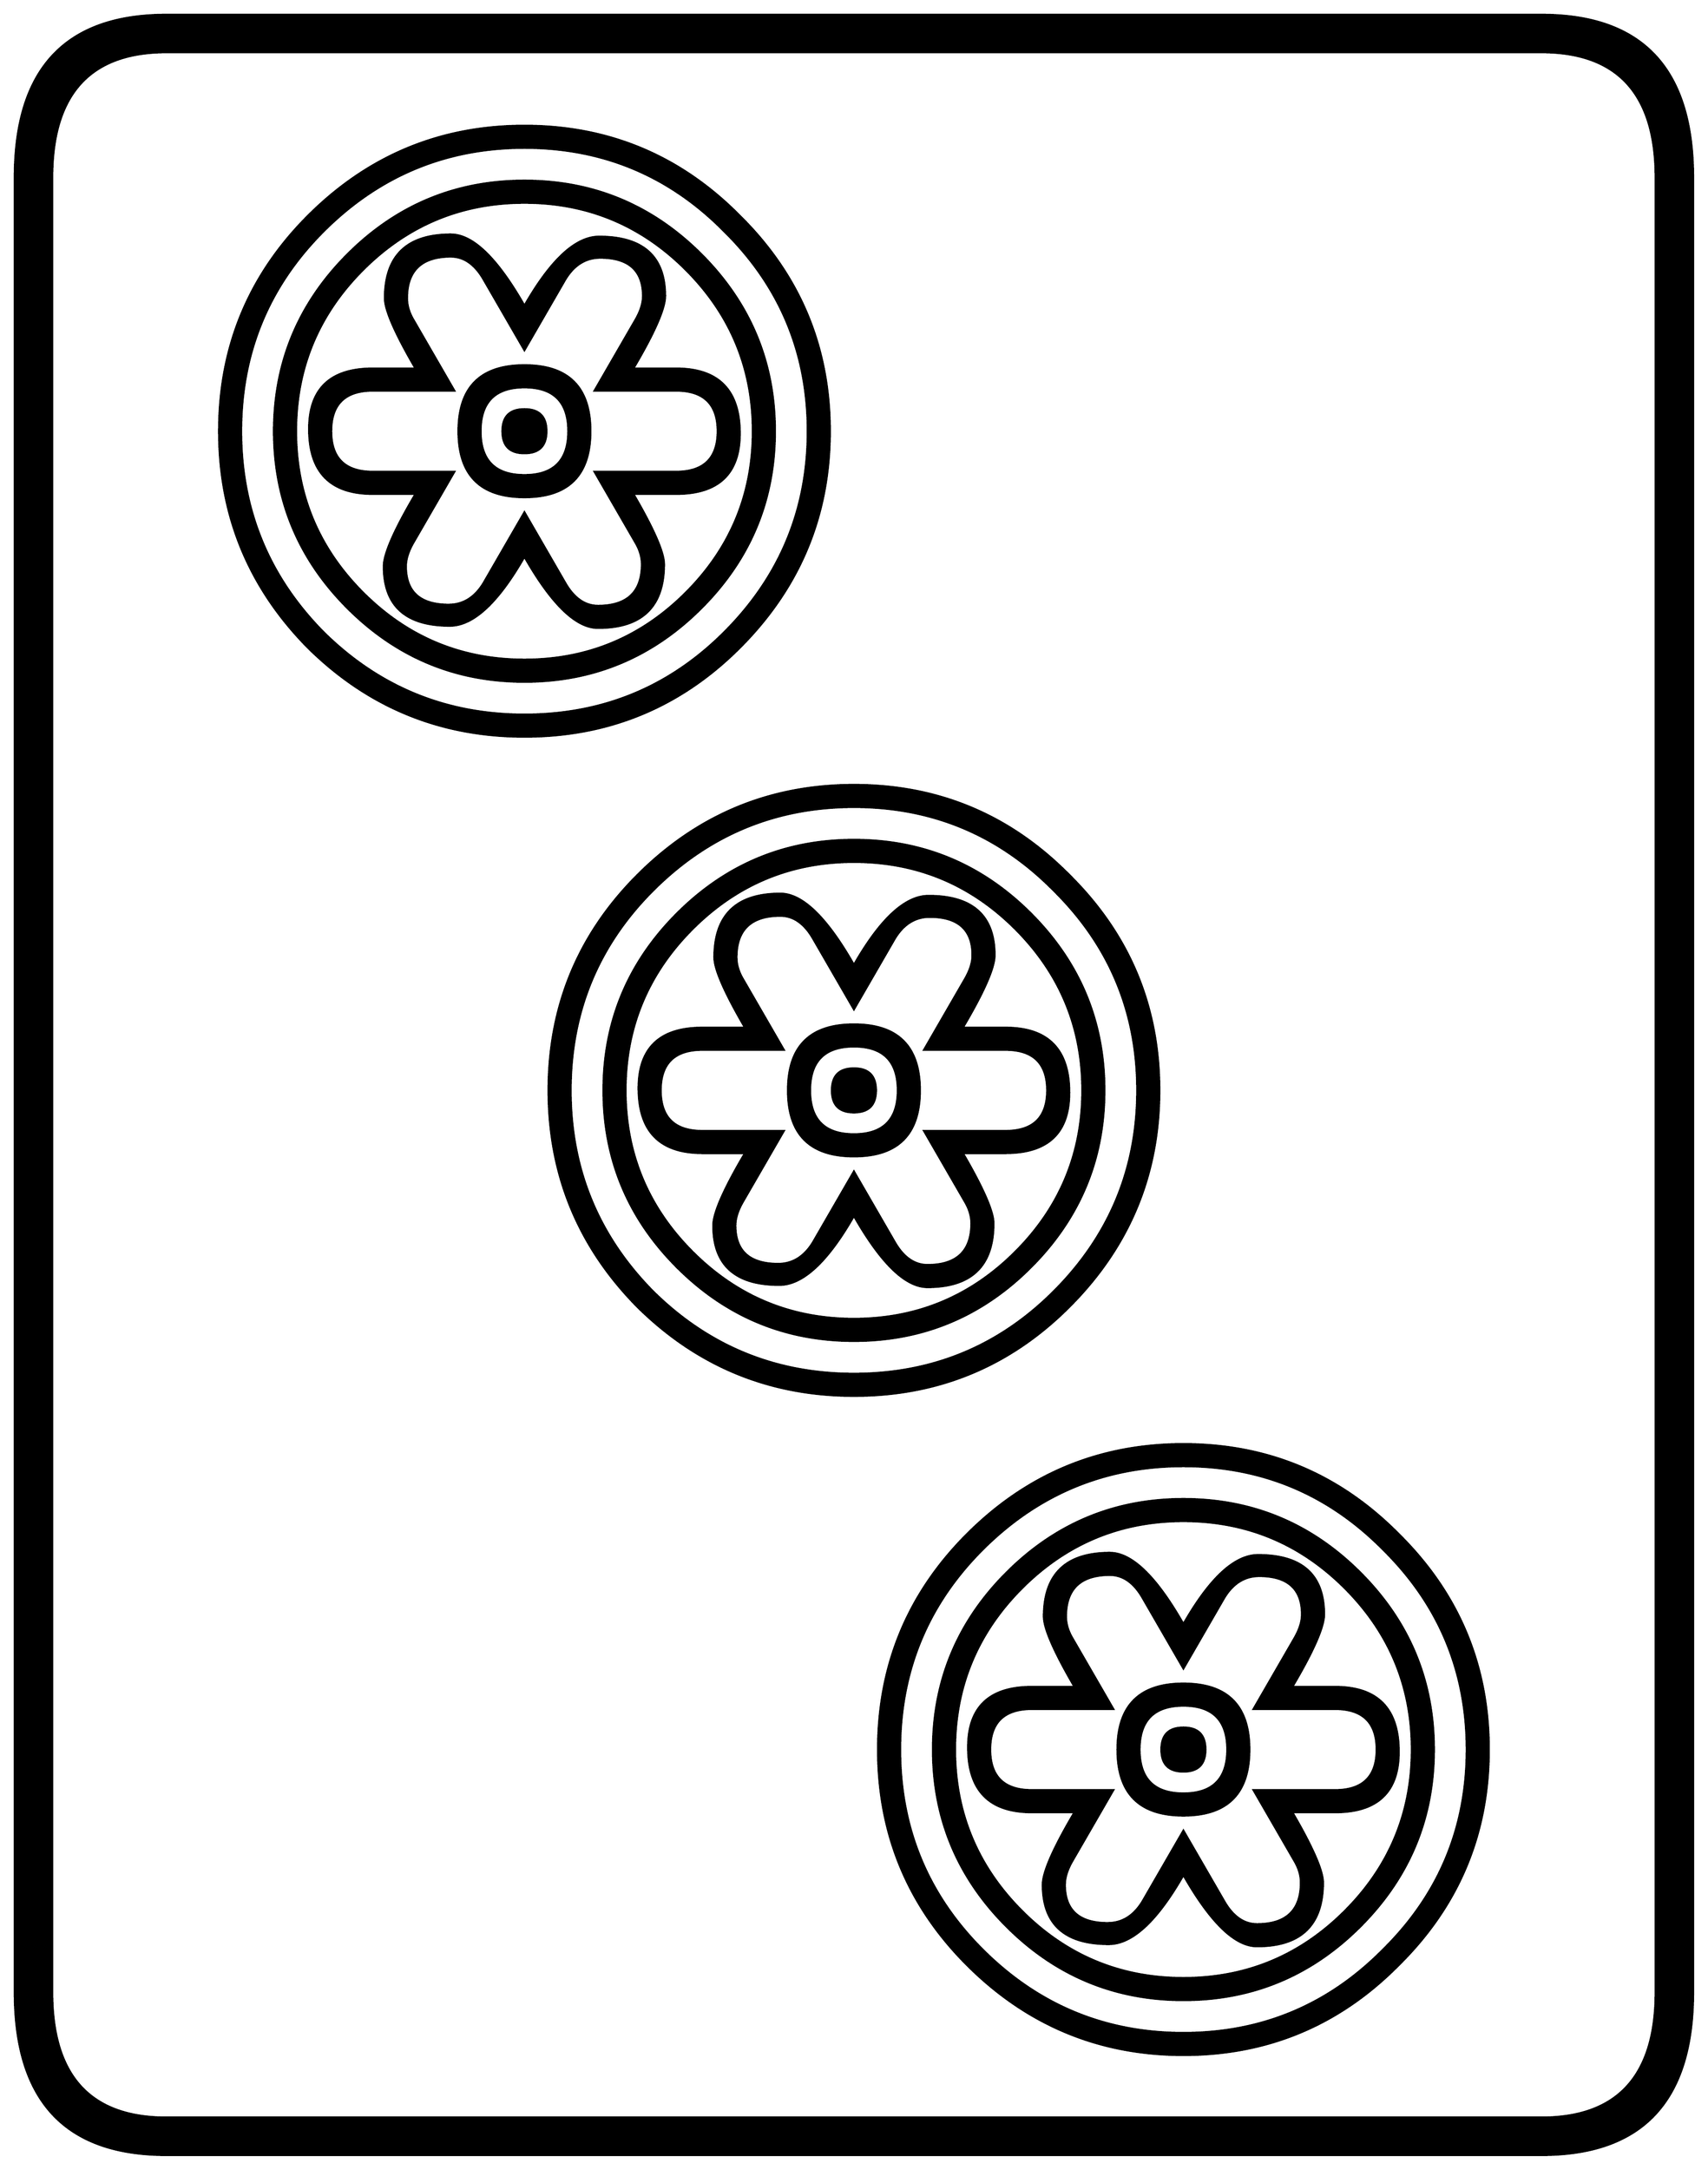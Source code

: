


\begin{tikzpicture}[y=0.80pt, x=0.80pt, yscale=-1.0, xscale=1.0, inner sep=0pt, outer sep=0pt]
\begin{scope}[shift={(100.0,1706.0)},nonzero rule]
  \path[draw=.,fill=.,line width=1.600pt] (1578.0,244.0) .. controls
    (1578.0,342.667) and (1532.0,392.0) .. (1440.0,392.0) --
    (188.0,392.0) .. controls (96.0,392.0) and (50.0,342.667) ..
    (50.0,244.0) -- (50.0,-1408.0) .. controls (50.0,-1506.667)
    and (96.0,-1556.0) .. (188.0,-1556.0) -- (1440.0,-1556.0) ..
    controls (1532.0,-1556.0) and (1578.0,-1506.667) ..
    (1578.0,-1408.0) -- (1578.0,244.0) -- cycle(1544.0,244.0) --
    (1544.0,-1408.0) .. controls (1544.0,-1484.0) and
    (1509.333,-1522.0) .. (1440.0,-1522.0) -- (188.0,-1522.0) ..
    controls (118.667,-1522.0) and (84.0,-1484.0) ..
    (84.0,-1408.0) -- (84.0,244.0) .. controls (84.0,320.0) and
    (118.667,358.0) .. (188.0,358.0) -- (1440.0,358.0) .. controls
    (1509.333,358.0) and (1544.0,320.0) .. (1544.0,244.0) --
    cycle(792.0,-1177.0) .. controls (792.0,-1100.333) and
    (764.667,-1034.667) .. (710.0,-980.0) .. controls (656.0,-926.0)
    and (590.667,-899.0) .. (514.0,-899.0) .. controls
    (437.333,-899.0) and (371.667,-926.0) .. (317.0,-980.0) ..
    controls (263.0,-1034.667) and (236.0,-1100.333) ..
    (236.0,-1177.0) .. controls (236.0,-1253.667) and
    (263.0,-1319.0) .. (317.0,-1373.0) .. controls
    (371.667,-1427.667) and (437.333,-1455.0) .. (514.0,-1455.0) ..
    controls (590.667,-1455.0) and (656.0,-1427.667) ..
    (710.0,-1373.0) .. controls (764.667,-1319.0) and
    (792.0,-1253.667) .. (792.0,-1177.0) -- cycle(1092.0,-577.0)
    .. controls (1092.0,-500.333) and (1064.667,-434.667) ..
    (1010.0,-380.0) .. controls (956.0,-326.0) and
    (890.667,-299.0) .. (814.0,-299.0) .. controls (737.333,-299.0)
    and (671.667,-326.0) .. (617.0,-380.0) .. controls
    (563.0,-434.667) and (536.0,-500.333) .. (536.0,-577.0) ..
    controls (536.0,-653.667) and (563.0,-719.0) .. (617.0,-773.0)
    .. controls (671.667,-827.667) and (737.333,-855.0) ..
    (814.0,-855.0) .. controls (890.667,-855.0) and (956.0,-827.667)
    .. (1010.0,-773.0) .. controls (1064.667,-719.0) and
    (1092.0,-653.667) .. (1092.0,-577.0) -- cycle(1392.0,23.0) ..
    controls (1392.0,99.667) and (1364.667,165.0) .. (1310.0,219.0)
    .. controls (1256.0,273.667) and (1190.667,301.0) ..
    (1114.0,301.0) .. controls (1037.333,301.0) and (971.667,273.667)
    .. (917.0,219.0) .. controls (863.0,165.0) and (836.0,99.667)
    .. (836.0,23.0) .. controls (836.0,-53.667) and (863.0,-119.0)
    .. (917.0,-173.0) .. controls (971.667,-227.667) and
    (1037.333,-255.0) .. (1114.0,-255.0) .. controls
    (1190.667,-255.0) and (1256.0,-227.667) .. (1310.0,-173.0) ..
    controls (1364.667,-119.0) and (1392.0,-53.667) .. (1392.0,23.0)
    -- cycle(772.0,-1177.0) .. controls (772.0,-1248.333) and
    (746.667,-1309.0) .. (696.0,-1359.0) .. controls
    (646.0,-1409.667) and (585.333,-1435.0) .. (514.0,-1435.0) ..
    controls (442.667,-1435.0) and (381.667,-1409.667) ..
    (331.0,-1359.0) .. controls (281.0,-1309.0) and
    (256.0,-1248.333) .. (256.0,-1177.0) .. controls
    (256.0,-1105.667) and (281.0,-1044.667) .. (331.0,-994.0) ..
    controls (381.667,-944.0) and (442.667,-919.0) .. (514.0,-919.0)
    .. controls (585.333,-919.0) and (646.0,-944.0) ..
    (696.0,-994.0) .. controls (746.667,-1044.667) and
    (772.0,-1105.667) .. (772.0,-1177.0) -- cycle(1072.0,-577.0)
    .. controls (1072.0,-648.333) and (1046.667,-709.0) ..
    (996.0,-759.0) .. controls (946.0,-809.667) and (885.333,-835.0)
    .. (814.0,-835.0) .. controls (742.667,-835.0) and
    (681.667,-809.667) .. (631.0,-759.0) .. controls (581.0,-709.0)
    and (556.0,-648.333) .. (556.0,-577.0) .. controls
    (556.0,-505.667) and (581.0,-444.667) .. (631.0,-394.0) ..
    controls (681.667,-344.0) and (742.667,-319.0) .. (814.0,-319.0)
    .. controls (885.333,-319.0) and (946.0,-344.0) ..
    (996.0,-394.0) .. controls (1046.667,-444.667) and
    (1072.0,-505.667) .. (1072.0,-577.0) -- cycle(1372.0,23.0) ..
    controls (1372.0,-48.333) and (1346.667,-109.0) ..
    (1296.0,-159.0) .. controls (1246.0,-209.667) and
    (1185.333,-235.0) .. (1114.0,-235.0) .. controls
    (1042.667,-235.0) and (981.667,-209.667) .. (931.0,-159.0) ..
    controls (881.0,-109.0) and (856.0,-48.333) .. (856.0,23.0) ..
    controls (856.0,94.333) and (881.0,155.0) .. (931.0,205.0) ..
    controls (981.667,255.667) and (1042.667,281.0) .. (1114.0,281.0)
    .. controls (1185.333,281.0) and (1246.0,255.667) ..
    (1296.0,205.0) .. controls (1346.667,155.0) and (1372.0,94.333)
    .. (1372.0,23.0) -- cycle(742.0,-1177.0) .. controls
    (742.0,-1114.333) and (719.667,-1060.667) .. (675.0,-1016.0) ..
    controls (630.333,-971.333) and (576.667,-949.0) .. (514.0,-949.0)
    .. controls (451.333,-949.0) and (397.667,-971.333) ..
    (353.0,-1016.0) .. controls (308.333,-1060.667) and
    (286.0,-1114.333) .. (286.0,-1177.0) .. controls
    (286.0,-1239.667) and (308.333,-1293.333) .. (353.0,-1338.0) ..
    controls (397.667,-1382.667) and (451.333,-1405.0) ..
    (514.0,-1405.0) .. controls (576.667,-1405.0) and
    (630.333,-1382.667) .. (675.0,-1338.0) .. controls
    (719.667,-1293.333) and (742.0,-1239.667) .. (742.0,-1177.0) --
    cycle(1042.0,-577.0) .. controls (1042.0,-514.333) and
    (1019.667,-460.667) .. (975.0,-416.0) .. controls (930.333,-371.333)
    and (876.667,-349.0) .. (814.0,-349.0) .. controls
    (751.333,-349.0) and (697.667,-371.333) .. (653.0,-416.0) ..
    controls (608.333,-460.667) and (586.0,-514.333) .. (586.0,-577.0)
    .. controls (586.0,-639.667) and (608.333,-693.333) ..
    (653.0,-738.0) .. controls (697.667,-782.667) and (751.333,-805.0)
    .. (814.0,-805.0) .. controls (876.667,-805.0) and
    (930.333,-782.667) .. (975.0,-738.0) .. controls (1019.667,-693.333)
    and (1042.0,-639.667) .. (1042.0,-577.0) -- cycle(1342.0,23.0)
    .. controls (1342.0,85.667) and (1319.667,139.333) ..
    (1275.0,184.0) .. controls (1230.333,228.667) and (1176.667,251.0)
    .. (1114.0,251.0) .. controls (1051.333,251.0) and
    (997.667,228.667) .. (953.0,184.0) .. controls (908.333,139.333) and
    (886.0,85.667) .. (886.0,23.0) .. controls (886.0,-39.667) and
    (908.333,-93.333) .. (953.0,-138.0) .. controls (997.667,-182.667)
    and (1051.333,-205.0) .. (1114.0,-205.0) .. controls
    (1176.667,-205.0) and (1230.333,-182.667) .. (1275.0,-138.0) ..
    controls (1319.667,-93.333) and (1342.0,-39.667) .. (1342.0,23.0)
    -- cycle(722.0,-1177.0) .. controls (722.0,-1234.333) and
    (701.667,-1283.333) .. (661.0,-1324.0) .. controls
    (620.333,-1364.667) and (571.333,-1385.0) .. (514.0,-1385.0) ..
    controls (456.667,-1385.0) and (407.667,-1364.667) ..
    (367.0,-1324.0) .. controls (326.333,-1283.333) and
    (306.0,-1234.333) .. (306.0,-1177.0) .. controls
    (306.0,-1119.667) and (326.333,-1070.667) .. (367.0,-1030.0) ..
    controls (407.667,-989.333) and (456.667,-969.0) .. (514.0,-969.0)
    .. controls (571.333,-969.0) and (620.333,-989.333) ..
    (661.0,-1030.0) .. controls (701.667,-1070.667) and
    (722.0,-1119.667) .. (722.0,-1177.0) -- cycle(1022.0,-577.0)
    .. controls (1022.0,-634.333) and (1001.667,-683.333) ..
    (961.0,-724.0) .. controls (920.333,-764.667) and (871.333,-785.0)
    .. (814.0,-785.0) .. controls (756.667,-785.0) and
    (707.667,-764.667) .. (667.0,-724.0) .. controls (626.333,-683.333)
    and (606.0,-634.333) .. (606.0,-577.0) .. controls
    (606.0,-519.667) and (626.333,-470.667) .. (667.0,-430.0) ..
    controls (707.667,-389.333) and (756.667,-369.0) .. (814.0,-369.0)
    .. controls (871.333,-369.0) and (920.333,-389.333) ..
    (961.0,-430.0) .. controls (1001.667,-470.667) and
    (1022.0,-519.667) .. (1022.0,-577.0) -- cycle(1322.0,23.0) ..
    controls (1322.0,-34.333) and (1301.667,-83.333) ..
    (1261.0,-124.0) .. controls (1220.333,-164.667) and
    (1171.333,-185.0) .. (1114.0,-185.0) .. controls
    (1056.667,-185.0) and (1007.667,-164.667) .. (967.0,-124.0) ..
    controls (926.333,-83.333) and (906.0,-34.333) .. (906.0,23.0) ..
    controls (906.0,80.333) and (926.333,129.333) .. (967.0,170.0) ..
    controls (1007.667,210.667) and (1056.667,231.0) .. (1114.0,231.0)
    .. controls (1171.333,231.0) and (1220.333,210.667) ..
    (1261.0,170.0) .. controls (1301.667,129.333) and (1322.0,80.333)
    .. (1322.0,23.0) -- cycle(710.0,-1175.0) .. controls
    (710.0,-1138.333) and (690.667,-1120.0) .. (652.0,-1120.0) --
    (613.0,-1120.0) .. controls (631.667,-1088.0) and
    (641.0,-1066.667) .. (641.0,-1056.0) .. controls
    (641.0,-1017.333) and (621.0,-998.0) .. (581.0,-998.0) ..
    controls (561.0,-998.0) and (538.667,-1019.667) ..
    (514.0,-1063.0) .. controls (490.0,-1021.0) and
    (467.333,-1000.0) .. (446.0,-1000.0) .. controls
    (406.0,-1000.0) and (386.0,-1018.0) .. (386.0,-1054.0) ..
    controls (386.0,-1065.333) and (395.667,-1087.333) ..
    (415.0,-1120.0) -- (376.0,-1120.0) .. controls
    (337.333,-1120.0) and (318.0,-1139.667) .. (318.0,-1179.0) ..
    controls (318.0,-1215.667) and (337.333,-1234.0) ..
    (376.0,-1234.0) -- (415.0,-1234.0) .. controls
    (396.333,-1266.0) and (387.0,-1287.333) .. (387.0,-1298.0) ..
    controls (387.0,-1336.667) and (407.0,-1356.0) ..
    (447.0,-1356.0) .. controls (467.0,-1356.0) and
    (489.333,-1334.333) .. (514.0,-1291.0) .. controls
    (538.0,-1333.0) and (560.667,-1354.0) .. (582.0,-1354.0) ..
    controls (622.0,-1354.0) and (642.0,-1336.0) ..
    (642.0,-1300.0) .. controls (642.0,-1288.667) and
    (632.333,-1266.667) .. (613.0,-1234.0) -- (652.0,-1234.0) ..
    controls (690.667,-1234.0) and (710.0,-1214.333) ..
    (710.0,-1175.0) -- cycle(1010.0,-575.0) .. controls
    (1010.0,-538.333) and (990.667,-520.0) .. (952.0,-520.0) --
    (913.0,-520.0) .. controls (931.667,-488.0) and (941.0,-466.667)
    .. (941.0,-456.0) .. controls (941.0,-417.333) and
    (921.0,-398.0) .. (881.0,-398.0) .. controls (861.0,-398.0)
    and (838.667,-419.667) .. (814.0,-463.0) .. controls
    (790.0,-421.0) and (767.333,-400.0) .. (746.0,-400.0) ..
    controls (706.0,-400.0) and (686.0,-418.0) .. (686.0,-454.0)
    .. controls (686.0,-465.333) and (695.667,-487.333) ..
    (715.0,-520.0) -- (676.0,-520.0) .. controls (637.333,-520.0)
    and (618.0,-539.667) .. (618.0,-579.0) .. controls
    (618.0,-615.667) and (637.333,-634.0) .. (676.0,-634.0) --
    (715.0,-634.0) .. controls (696.333,-666.0) and (687.0,-687.333)
    .. (687.0,-698.0) .. controls (687.0,-736.667) and
    (707.0,-756.0) .. (747.0,-756.0) .. controls (767.0,-756.0)
    and (789.333,-734.333) .. (814.0,-691.0) .. controls
    (838.0,-733.0) and (860.667,-754.0) .. (882.0,-754.0) ..
    controls (922.0,-754.0) and (942.0,-736.0) .. (942.0,-700.0)
    .. controls (942.0,-688.667) and (932.333,-666.667) ..
    (913.0,-634.0) -- (952.0,-634.0) .. controls (990.667,-634.0)
    and (1010.0,-614.333) .. (1010.0,-575.0) -- cycle(1310.0,25.0)
    .. controls (1310.0,61.667) and (1290.667,80.0) .. (1252.0,80.0)
    -- (1213.0,80.0) .. controls (1231.667,112.0) and
    (1241.0,133.333) .. (1241.0,144.0) .. controls (1241.0,182.667)
    and (1221.0,202.0) .. (1181.0,202.0) .. controls
    (1161.0,202.0) and (1138.667,180.333) .. (1114.0,137.0) ..
    controls (1090.0,179.0) and (1067.333,200.0) .. (1046.0,200.0)
    .. controls (1006.0,200.0) and (986.0,182.0) ..
    (986.0,146.0) .. controls (986.0,134.667) and (995.667,112.667) ..
    (1015.0,80.0) -- (976.0,80.0) .. controls (937.333,80.0) and
    (918.0,60.333) .. (918.0,21.0) .. controls (918.0,-15.667) and
    (937.333,-34.0) .. (976.0,-34.0) -- (1015.0,-34.0) .. controls
    (996.333,-66.0) and (987.0,-87.333) .. (987.0,-98.0) .. controls
    (987.0,-136.667) and (1007.0,-156.0) .. (1047.0,-156.0) ..
    controls (1067.0,-156.0) and (1089.333,-134.333) ..
    (1114.0,-91.0) .. controls (1138.0,-133.0) and
    (1160.667,-154.0) .. (1182.0,-154.0) .. controls
    (1222.0,-154.0) and (1242.0,-136.0) .. (1242.0,-100.0) ..
    controls (1242.0,-88.667) and (1232.333,-66.667) .. (1213.0,-34.0)
    -- (1252.0,-34.0) .. controls (1290.667,-34.0) and
    (1310.0,-14.333) .. (1310.0,25.0) -- cycle(690.0,-1177.0) ..
    controls (690.0,-1201.667) and (677.333,-1214.0) ..
    (652.0,-1214.0) -- (578.0,-1214.0) -- (615.0,-1278.0) ..
    controls (619.667,-1286.0) and (622.0,-1293.333) ..
    (622.0,-1300.0) .. controls (622.0,-1323.333) and
    (609.0,-1335.0) .. (583.0,-1335.0) .. controls
    (569.667,-1335.0) and (559.0,-1328.333) .. (551.0,-1315.0) --
    (514.0,-1251.0) -- (477.0,-1315.0) .. controls
    (469.0,-1329.0) and (459.0,-1336.0) .. (447.0,-1336.0) ..
    controls (420.333,-1336.0) and (407.0,-1323.333) ..
    (407.0,-1298.0) .. controls (407.0,-1291.333) and
    (409.0,-1284.667) .. (413.0,-1278.0) -- (450.0,-1214.0) --
    (376.0,-1214.0) .. controls (350.667,-1214.0) and
    (338.0,-1201.667) .. (338.0,-1177.0) .. controls
    (338.0,-1152.333) and (350.667,-1140.0) .. (376.0,-1140.0) --
    (450.0,-1140.0) -- (413.0,-1076.0) .. controls
    (408.333,-1068.0) and (406.0,-1060.667) .. (406.0,-1054.0) ..
    controls (406.0,-1030.667) and (419.0,-1019.0) ..
    (445.0,-1019.0) .. controls (458.333,-1019.0) and
    (469.0,-1025.667) .. (477.0,-1039.0) -- (514.0,-1103.0) --
    (551.0,-1039.0) .. controls (559.0,-1025.0) and
    (569.0,-1018.0) .. (581.0,-1018.0) .. controls
    (607.667,-1018.0) and (621.0,-1030.667) .. (621.0,-1056.0) ..
    controls (621.0,-1062.667) and (619.0,-1069.333) ..
    (615.0,-1076.0) -- (578.0,-1140.0) -- (652.0,-1140.0) ..
    controls (677.333,-1140.0) and (690.0,-1152.333) ..
    (690.0,-1177.0) -- cycle(990.0,-577.0) .. controls
    (990.0,-601.667) and (977.333,-614.0) .. (952.0,-614.0) --
    (878.0,-614.0) -- (915.0,-678.0) .. controls (919.667,-686.0)
    and (922.0,-693.333) .. (922.0,-700.0) .. controls
    (922.0,-723.333) and (909.0,-735.0) .. (883.0,-735.0) ..
    controls (869.667,-735.0) and (859.0,-728.333) .. (851.0,-715.0)
    -- (814.0,-651.0) -- (777.0,-715.0) .. controls
    (769.0,-729.0) and (759.0,-736.0) .. (747.0,-736.0) ..
    controls (720.333,-736.0) and (707.0,-723.333) .. (707.0,-698.0)
    .. controls (707.0,-691.333) and (709.0,-684.667) ..
    (713.0,-678.0) -- (750.0,-614.0) -- (676.0,-614.0) ..
    controls (650.667,-614.0) and (638.0,-601.667) .. (638.0,-577.0)
    .. controls (638.0,-552.333) and (650.667,-540.0) ..
    (676.0,-540.0) -- (750.0,-540.0) -- (713.0,-476.0) ..
    controls (708.333,-468.0) and (706.0,-460.667) .. (706.0,-454.0)
    .. controls (706.0,-430.667) and (719.0,-419.0) ..
    (745.0,-419.0) .. controls (758.333,-419.0) and (769.0,-425.667)
    .. (777.0,-439.0) -- (814.0,-503.0) -- (851.0,-439.0) ..
    controls (859.0,-425.0) and (869.0,-418.0) .. (881.0,-418.0)
    .. controls (907.667,-418.0) and (921.0,-430.667) ..
    (921.0,-456.0) .. controls (921.0,-462.667) and (919.0,-469.333)
    .. (915.0,-476.0) -- (878.0,-540.0) -- (952.0,-540.0) ..
    controls (977.333,-540.0) and (990.0,-552.333) .. (990.0,-577.0)
    -- cycle(1290.0,23.0) .. controls (1290.0,-1.667) and
    (1277.333,-14.0) .. (1252.0,-14.0) -- (1178.0,-14.0) --
    (1215.0,-78.0) .. controls (1219.667,-86.0) and (1222.0,-93.333)
    .. (1222.0,-100.0) .. controls (1222.0,-123.333) and
    (1209.0,-135.0) .. (1183.0,-135.0) .. controls
    (1169.667,-135.0) and (1159.0,-128.333) .. (1151.0,-115.0) --
    (1114.0,-51.0) -- (1077.0,-115.0) .. controls
    (1069.0,-129.0) and (1059.0,-136.0) .. (1047.0,-136.0) ..
    controls (1020.333,-136.0) and (1007.0,-123.333) ..
    (1007.0,-98.0) .. controls (1007.0,-91.333) and (1009.0,-84.667)
    .. (1013.0,-78.0) -- (1050.0,-14.0) -- (976.0,-14.0) ..
    controls (950.667,-14.0) and (938.0,-1.667) .. (938.0,23.0) ..
    controls (938.0,47.667) and (950.667,60.0) .. (976.0,60.0) --
    (1050.0,60.0) -- (1013.0,124.0) .. controls (1008.333,132.0)
    and (1006.0,139.333) .. (1006.0,146.0) .. controls
    (1006.0,169.333) and (1019.0,181.0) .. (1045.0,181.0) ..
    controls (1058.333,181.0) and (1069.0,174.333) .. (1077.0,161.0)
    -- (1114.0,97.0) -- (1151.0,161.0) .. controls
    (1159.0,175.0) and (1169.0,182.0) .. (1181.0,182.0) ..
    controls (1207.667,182.0) and (1221.0,169.333) .. (1221.0,144.0)
    .. controls (1221.0,137.333) and (1219.0,130.667) ..
    (1215.0,124.0) -- (1178.0,60.0) -- (1252.0,60.0) .. controls
    (1277.333,60.0) and (1290.0,47.667) .. (1290.0,23.0) --
    cycle(574.0,-1177.0) .. controls (574.0,-1137.0) and
    (554.0,-1117.0) .. (514.0,-1117.0) .. controls
    (474.0,-1117.0) and (454.0,-1137.0) .. (454.0,-1177.0) ..
    controls (454.0,-1217.0) and (474.0,-1237.0) ..
    (514.0,-1237.0) .. controls (554.0,-1237.0) and
    (574.0,-1217.0) .. (574.0,-1177.0) -- cycle(874.0,-577.0) ..
    controls (874.0,-537.0) and (854.0,-517.0) .. (814.0,-517.0)
    .. controls (774.0,-517.0) and (754.0,-537.0) ..
    (754.0,-577.0) .. controls (754.0,-617.0) and (774.0,-637.0)
    .. (814.0,-637.0) .. controls (854.0,-637.0) and
    (874.0,-617.0) .. (874.0,-577.0) -- cycle(1174.0,23.0) ..
    controls (1174.0,63.0) and (1154.0,83.0) .. (1114.0,83.0) ..
    controls (1074.0,83.0) and (1054.0,63.0) .. (1054.0,23.0) ..
    controls (1054.0,-17.0) and (1074.0,-37.0) .. (1114.0,-37.0)
    .. controls (1154.0,-37.0) and (1174.0,-17.0) ..
    (1174.0,23.0) -- cycle(554.0,-1177.0) .. controls
    (554.0,-1203.667) and (540.667,-1217.0) .. (514.0,-1217.0) ..
    controls (487.333,-1217.0) and (474.0,-1203.667) ..
    (474.0,-1177.0) .. controls (474.0,-1150.333) and
    (487.333,-1137.0) .. (514.0,-1137.0) .. controls
    (540.667,-1137.0) and (554.0,-1150.333) .. (554.0,-1177.0) --
    cycle(854.0,-577.0) .. controls (854.0,-603.667) and
    (840.667,-617.0) .. (814.0,-617.0) .. controls (787.333,-617.0)
    and (774.0,-603.667) .. (774.0,-577.0) .. controls
    (774.0,-550.333) and (787.333,-537.0) .. (814.0,-537.0) ..
    controls (840.667,-537.0) and (854.0,-550.333) .. (854.0,-577.0)
    -- cycle(1154.0,23.0) .. controls (1154.0,-3.667) and
    (1140.667,-17.0) .. (1114.0,-17.0) .. controls (1087.333,-17.0)
    and (1074.0,-3.667) .. (1074.0,23.0) .. controls (1074.0,49.667)
    and (1087.333,63.0) .. (1114.0,63.0) .. controls (1140.667,63.0)
    and (1154.0,49.667) .. (1154.0,23.0) -- cycle(534.0,-1177.0)
    .. controls (534.0,-1163.667) and (527.333,-1157.0) ..
    (514.0,-1157.0) .. controls (500.667,-1157.0) and
    (494.0,-1163.667) .. (494.0,-1177.0) .. controls
    (494.0,-1190.333) and (500.667,-1197.0) .. (514.0,-1197.0) ..
    controls (527.333,-1197.0) and (534.0,-1190.333) ..
    (534.0,-1177.0) -- cycle(834.0,-577.0) .. controls
    (834.0,-563.667) and (827.333,-557.0) .. (814.0,-557.0) ..
    controls (800.667,-557.0) and (794.0,-563.667) .. (794.0,-577.0)
    .. controls (794.0,-590.333) and (800.667,-597.0) ..
    (814.0,-597.0) .. controls (827.333,-597.0) and (834.0,-590.333)
    .. (834.0,-577.0) -- cycle(1134.0,23.0) .. controls
    (1134.0,36.333) and (1127.333,43.0) .. (1114.0,43.0) .. controls
    (1100.667,43.0) and (1094.0,36.333) .. (1094.0,23.0) .. controls
    (1094.0,9.667) and (1100.667,3.0) .. (1114.0,3.0) .. controls
    (1127.333,3.0) and (1134.0,9.667) .. (1134.0,23.0) -- cycle;
\end{scope}

\end{tikzpicture}

